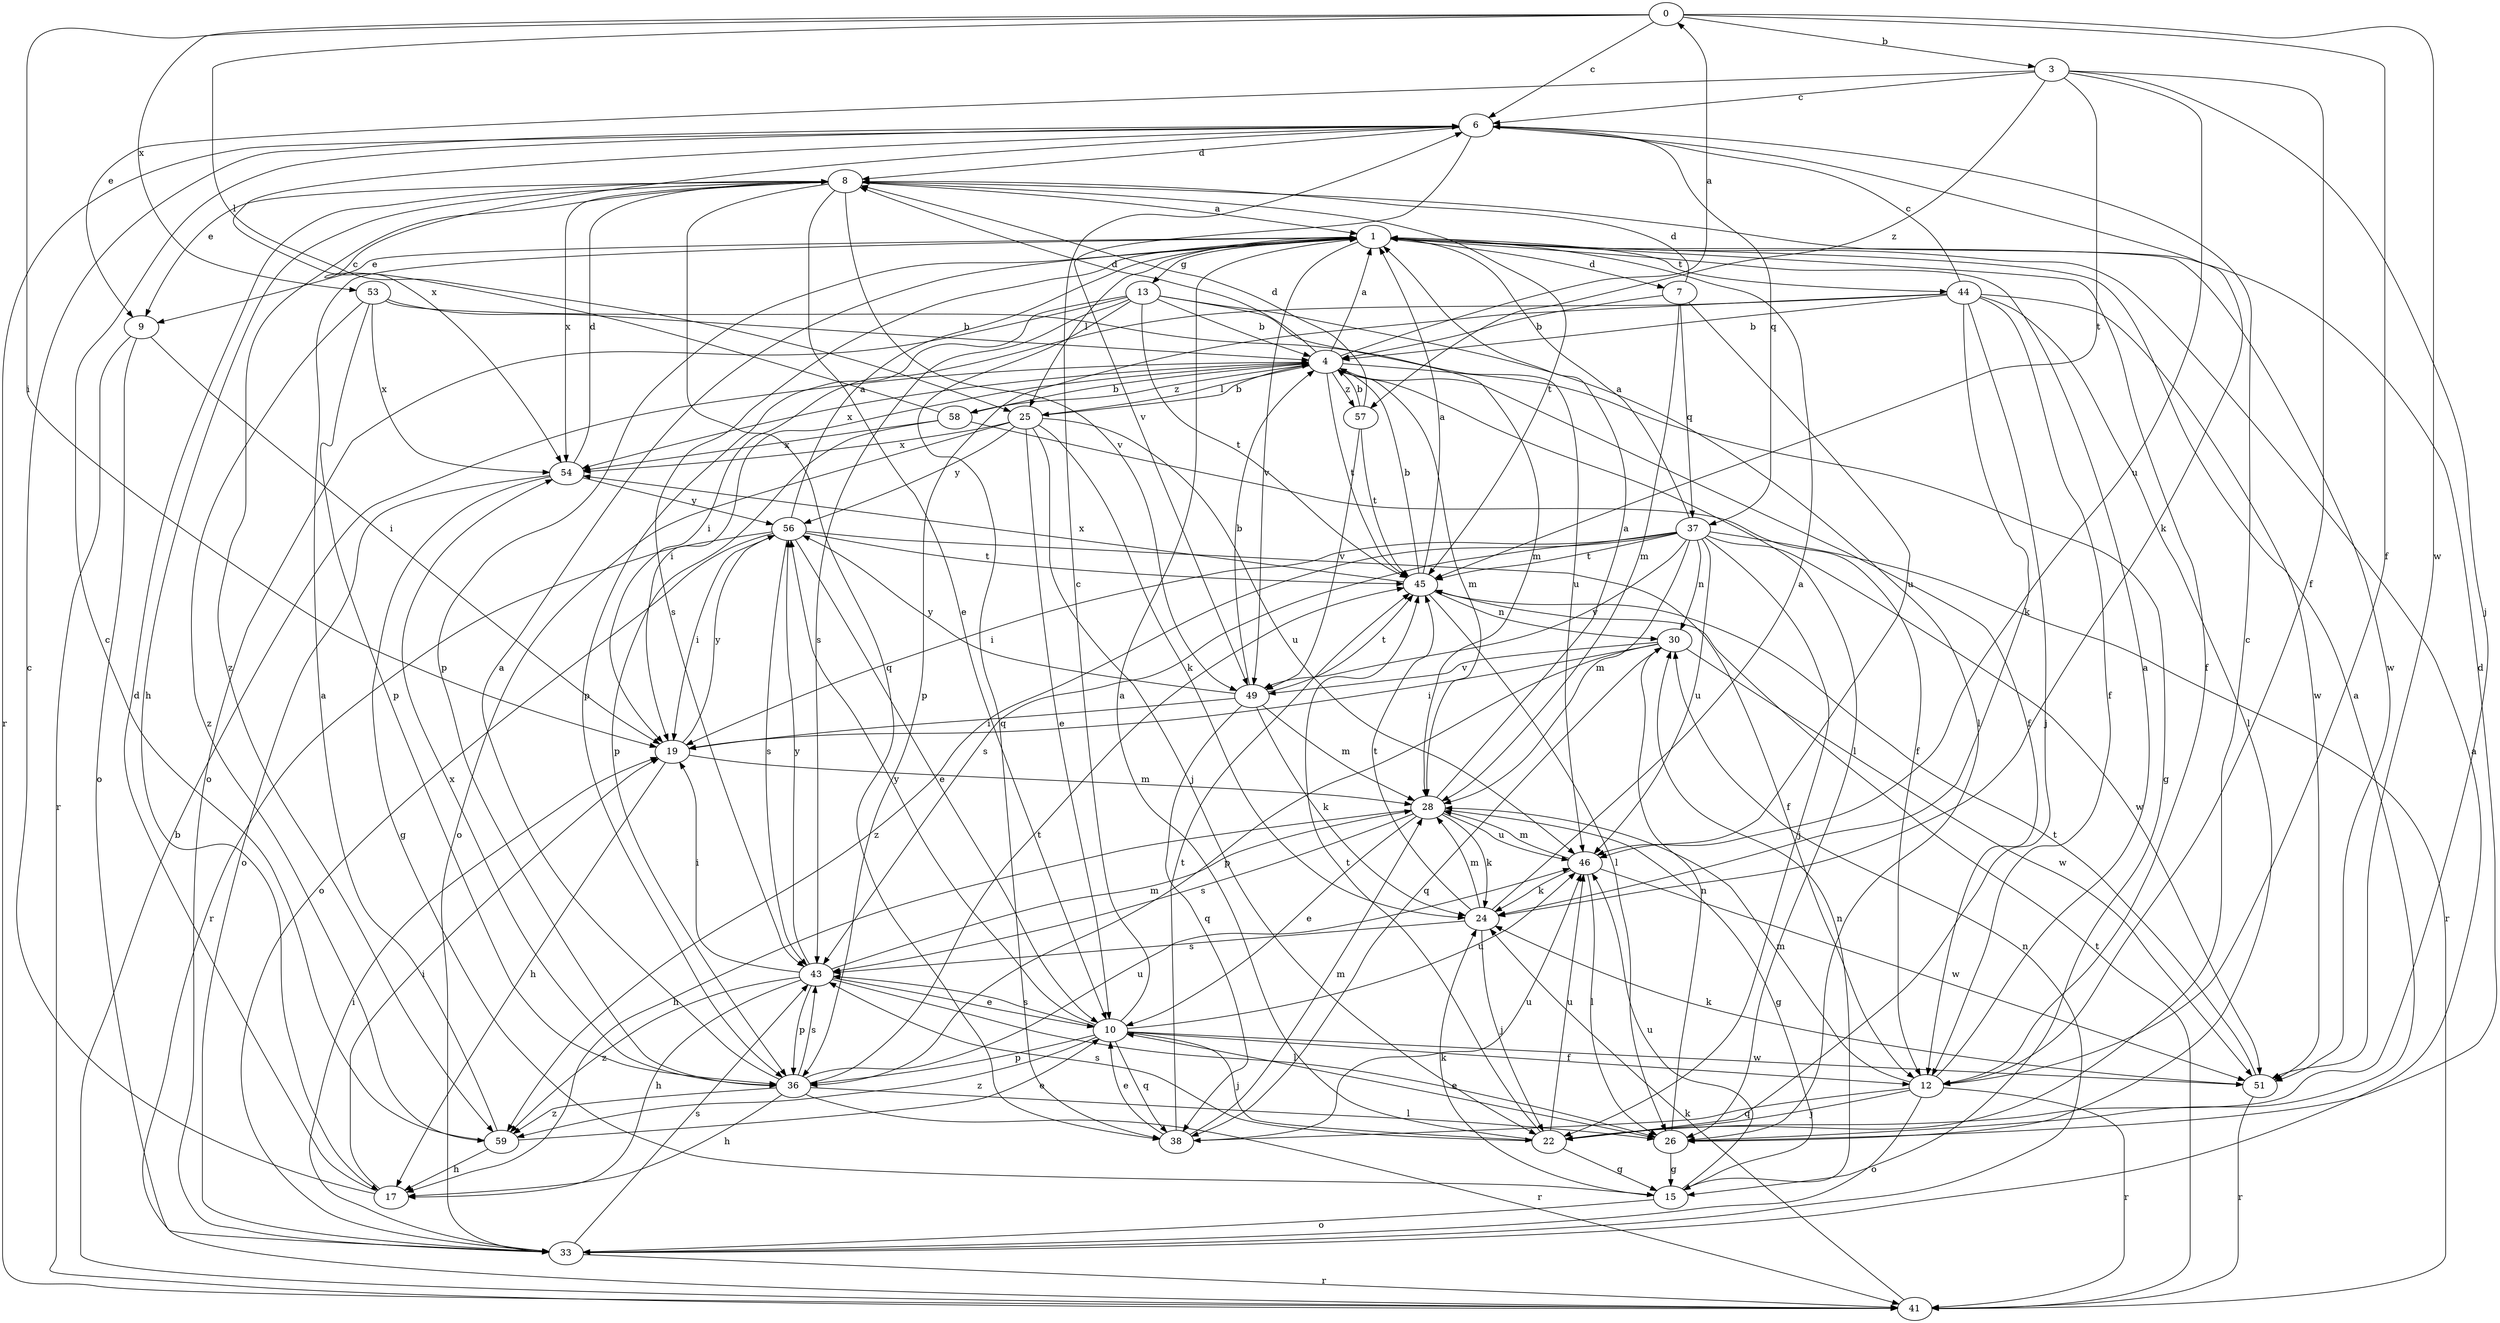 strict digraph  {
0;
1;
3;
4;
6;
7;
8;
9;
10;
12;
13;
15;
17;
19;
22;
24;
25;
26;
28;
30;
33;
36;
37;
38;
41;
43;
44;
45;
46;
49;
51;
53;
54;
56;
57;
58;
59;
0 -> 3  [label=b];
0 -> 6  [label=c];
0 -> 12  [label=f];
0 -> 19  [label=i];
0 -> 25  [label=l];
0 -> 51  [label=w];
0 -> 53  [label=x];
1 -> 7  [label=d];
1 -> 9  [label=e];
1 -> 12  [label=f];
1 -> 13  [label=g];
1 -> 25  [label=l];
1 -> 36  [label=p];
1 -> 43  [label=s];
1 -> 44  [label=t];
1 -> 49  [label=v];
1 -> 51  [label=w];
3 -> 6  [label=c];
3 -> 9  [label=e];
3 -> 12  [label=f];
3 -> 22  [label=j];
3 -> 45  [label=t];
3 -> 46  [label=u];
3 -> 57  [label=z];
4 -> 0  [label=a];
4 -> 1  [label=a];
4 -> 8  [label=d];
4 -> 12  [label=f];
4 -> 15  [label=g];
4 -> 19  [label=i];
4 -> 25  [label=l];
4 -> 26  [label=l];
4 -> 28  [label=m];
4 -> 45  [label=t];
4 -> 54  [label=x];
4 -> 57  [label=z];
4 -> 58  [label=z];
6 -> 8  [label=d];
6 -> 24  [label=k];
6 -> 37  [label=q];
6 -> 41  [label=r];
6 -> 49  [label=v];
6 -> 54  [label=x];
7 -> 4  [label=b];
7 -> 8  [label=d];
7 -> 28  [label=m];
7 -> 37  [label=q];
7 -> 46  [label=u];
8 -> 1  [label=a];
8 -> 9  [label=e];
8 -> 10  [label=e];
8 -> 17  [label=h];
8 -> 38  [label=q];
8 -> 45  [label=t];
8 -> 49  [label=v];
8 -> 54  [label=x];
8 -> 59  [label=z];
9 -> 19  [label=i];
9 -> 33  [label=o];
9 -> 41  [label=r];
10 -> 6  [label=c];
10 -> 12  [label=f];
10 -> 22  [label=j];
10 -> 36  [label=p];
10 -> 38  [label=q];
10 -> 43  [label=s];
10 -> 46  [label=u];
10 -> 51  [label=w];
10 -> 56  [label=y];
10 -> 59  [label=z];
12 -> 1  [label=a];
12 -> 22  [label=j];
12 -> 28  [label=m];
12 -> 33  [label=o];
12 -> 38  [label=q];
12 -> 41  [label=r];
13 -> 4  [label=b];
13 -> 26  [label=l];
13 -> 28  [label=m];
13 -> 33  [label=o];
13 -> 36  [label=p];
13 -> 38  [label=q];
13 -> 43  [label=s];
13 -> 45  [label=t];
15 -> 24  [label=k];
15 -> 30  [label=n];
15 -> 33  [label=o];
15 -> 46  [label=u];
17 -> 6  [label=c];
17 -> 8  [label=d];
17 -> 19  [label=i];
19 -> 17  [label=h];
19 -> 28  [label=m];
19 -> 56  [label=y];
22 -> 1  [label=a];
22 -> 6  [label=c];
22 -> 15  [label=g];
22 -> 43  [label=s];
22 -> 45  [label=t];
22 -> 46  [label=u];
24 -> 1  [label=a];
24 -> 22  [label=j];
24 -> 28  [label=m];
24 -> 43  [label=s];
24 -> 45  [label=t];
25 -> 4  [label=b];
25 -> 10  [label=e];
25 -> 22  [label=j];
25 -> 24  [label=k];
25 -> 33  [label=o];
25 -> 46  [label=u];
25 -> 54  [label=x];
25 -> 56  [label=y];
26 -> 1  [label=a];
26 -> 8  [label=d];
26 -> 10  [label=e];
26 -> 15  [label=g];
26 -> 30  [label=n];
28 -> 1  [label=a];
28 -> 10  [label=e];
28 -> 15  [label=g];
28 -> 17  [label=h];
28 -> 24  [label=k];
28 -> 43  [label=s];
28 -> 46  [label=u];
30 -> 19  [label=i];
30 -> 36  [label=p];
30 -> 38  [label=q];
30 -> 49  [label=v];
30 -> 51  [label=w];
33 -> 1  [label=a];
33 -> 19  [label=i];
33 -> 30  [label=n];
33 -> 41  [label=r];
33 -> 43  [label=s];
36 -> 1  [label=a];
36 -> 17  [label=h];
36 -> 26  [label=l];
36 -> 41  [label=r];
36 -> 43  [label=s];
36 -> 45  [label=t];
36 -> 46  [label=u];
36 -> 54  [label=x];
36 -> 59  [label=z];
37 -> 1  [label=a];
37 -> 19  [label=i];
37 -> 22  [label=j];
37 -> 28  [label=m];
37 -> 30  [label=n];
37 -> 41  [label=r];
37 -> 43  [label=s];
37 -> 45  [label=t];
37 -> 46  [label=u];
37 -> 49  [label=v];
37 -> 51  [label=w];
37 -> 59  [label=z];
38 -> 10  [label=e];
38 -> 28  [label=m];
38 -> 45  [label=t];
38 -> 46  [label=u];
41 -> 4  [label=b];
41 -> 24  [label=k];
41 -> 45  [label=t];
43 -> 10  [label=e];
43 -> 17  [label=h];
43 -> 19  [label=i];
43 -> 26  [label=l];
43 -> 28  [label=m];
43 -> 36  [label=p];
43 -> 56  [label=y];
43 -> 59  [label=z];
44 -> 4  [label=b];
44 -> 6  [label=c];
44 -> 12  [label=f];
44 -> 19  [label=i];
44 -> 22  [label=j];
44 -> 24  [label=k];
44 -> 26  [label=l];
44 -> 36  [label=p];
44 -> 51  [label=w];
45 -> 1  [label=a];
45 -> 4  [label=b];
45 -> 26  [label=l];
45 -> 30  [label=n];
45 -> 54  [label=x];
46 -> 24  [label=k];
46 -> 26  [label=l];
46 -> 28  [label=m];
46 -> 51  [label=w];
49 -> 4  [label=b];
49 -> 19  [label=i];
49 -> 24  [label=k];
49 -> 28  [label=m];
49 -> 38  [label=q];
49 -> 45  [label=t];
49 -> 56  [label=y];
51 -> 24  [label=k];
51 -> 41  [label=r];
51 -> 45  [label=t];
53 -> 4  [label=b];
53 -> 36  [label=p];
53 -> 46  [label=u];
53 -> 54  [label=x];
53 -> 59  [label=z];
54 -> 8  [label=d];
54 -> 15  [label=g];
54 -> 33  [label=o];
54 -> 56  [label=y];
56 -> 1  [label=a];
56 -> 10  [label=e];
56 -> 12  [label=f];
56 -> 19  [label=i];
56 -> 33  [label=o];
56 -> 41  [label=r];
56 -> 43  [label=s];
56 -> 45  [label=t];
57 -> 4  [label=b];
57 -> 8  [label=d];
57 -> 45  [label=t];
57 -> 49  [label=v];
58 -> 4  [label=b];
58 -> 6  [label=c];
58 -> 12  [label=f];
58 -> 36  [label=p];
58 -> 54  [label=x];
59 -> 1  [label=a];
59 -> 6  [label=c];
59 -> 10  [label=e];
59 -> 17  [label=h];
}
